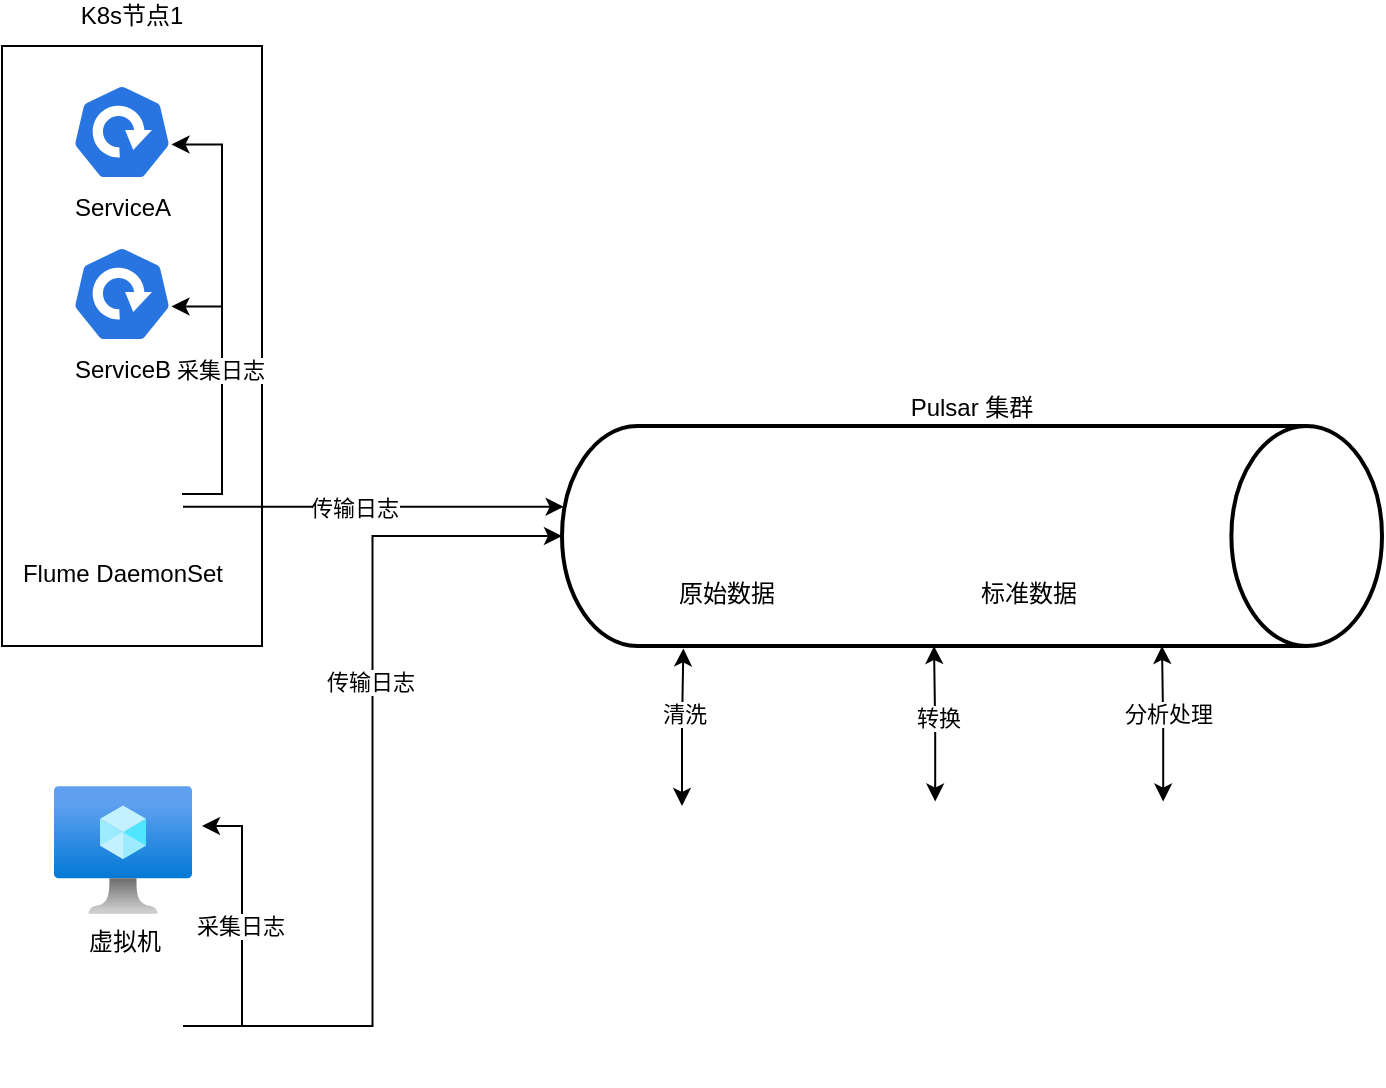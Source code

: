 <mxfile version="22.1.0" type="github">
  <diagram name="第 1 页" id="56SS_imhiqbkVNjsHkNW">
    <mxGraphModel dx="989" dy="545" grid="1" gridSize="10" guides="1" tooltips="1" connect="1" arrows="1" fold="1" page="1" pageScale="1" pageWidth="827" pageHeight="1169" math="0" shadow="0">
      <root>
        <mxCell id="0" />
        <mxCell id="1" parent="0" />
        <mxCell id="gt6lZ0RUBfEhvGDMH1o4-4" value="K8s节点1&lt;br&gt;&lt;br&gt;&lt;br&gt;&lt;br&gt;&lt;br&gt;&lt;br&gt;&lt;br&gt;&lt;br&gt;&lt;br&gt;&lt;br&gt;&lt;br&gt;&lt;br&gt;&lt;br&gt;&lt;br&gt;&lt;br&gt;&lt;br&gt;&lt;br&gt;&lt;br&gt;&lt;br&gt;&lt;br&gt;&lt;br&gt;&lt;br&gt;&lt;br&gt;&lt;br&gt;" style="rounded=0;whiteSpace=wrap;html=1;" vertex="1" parent="1">
          <mxGeometry x="10" y="40" width="130" height="300" as="geometry" />
        </mxCell>
        <mxCell id="gt6lZ0RUBfEhvGDMH1o4-1" value="ServiceA" style="sketch=0;html=1;dashed=0;whitespace=wrap;fillColor=#2875E2;strokeColor=#ffffff;points=[[0.005,0.63,0],[0.1,0.2,0],[0.9,0.2,0],[0.5,0,0],[0.995,0.63,0],[0.72,0.99,0],[0.5,1,0],[0.28,0.99,0]];verticalLabelPosition=bottom;align=center;verticalAlign=top;shape=mxgraph.kubernetes.icon;prIcon=deploy" vertex="1" parent="1">
          <mxGeometry x="45" y="59" width="50" height="48" as="geometry" />
        </mxCell>
        <mxCell id="gt6lZ0RUBfEhvGDMH1o4-3" value="ServiceB" style="sketch=0;html=1;dashed=0;whitespace=wrap;fillColor=#2875E2;strokeColor=#ffffff;points=[[0.005,0.63,0],[0.1,0.2,0],[0.9,0.2,0],[0.5,0,0],[0.995,0.63,0],[0.72,0.99,0],[0.5,1,0],[0.28,0.99,0]];verticalLabelPosition=bottom;align=center;verticalAlign=top;shape=mxgraph.kubernetes.icon;prIcon=deploy" vertex="1" parent="1">
          <mxGeometry x="45" y="140" width="50" height="48" as="geometry" />
        </mxCell>
        <mxCell id="gt6lZ0RUBfEhvGDMH1o4-5" style="edgeStyle=orthogonalEdgeStyle;rounded=0;orthogonalLoop=1;jettySize=auto;html=1;entryX=0.995;entryY=0.63;entryDx=0;entryDy=0;entryPerimeter=0;" edge="1" parent="1" target="gt6lZ0RUBfEhvGDMH1o4-3">
          <mxGeometry relative="1" as="geometry">
            <mxPoint x="100" y="264.0" as="sourcePoint" />
            <Array as="points">
              <mxPoint x="120" y="264" />
              <mxPoint x="120" y="170" />
            </Array>
          </mxGeometry>
        </mxCell>
        <mxCell id="gt6lZ0RUBfEhvGDMH1o4-6" style="edgeStyle=orthogonalEdgeStyle;rounded=0;orthogonalLoop=1;jettySize=auto;html=1;entryX=0.995;entryY=0.63;entryDx=0;entryDy=0;entryPerimeter=0;" edge="1" parent="1" target="gt6lZ0RUBfEhvGDMH1o4-1">
          <mxGeometry relative="1" as="geometry">
            <mxPoint x="100" y="264.0" as="sourcePoint" />
            <Array as="points">
              <mxPoint x="120" y="264" />
              <mxPoint x="120" y="90" />
            </Array>
          </mxGeometry>
        </mxCell>
        <mxCell id="gt6lZ0RUBfEhvGDMH1o4-7" value="采集日志" style="edgeLabel;html=1;align=center;verticalAlign=middle;resizable=0;points=[];" vertex="1" connectable="0" parent="gt6lZ0RUBfEhvGDMH1o4-6">
          <mxGeometry x="-0.252" y="1" relative="1" as="geometry">
            <mxPoint as="offset" />
          </mxGeometry>
        </mxCell>
        <mxCell id="gt6lZ0RUBfEhvGDMH1o4-10" value="虚拟机" style="image;aspect=fixed;html=1;points=[];align=center;fontSize=12;image=img/lib/azure2/compute/Virtual_Machine.svg;" vertex="1" parent="1">
          <mxGeometry x="36" y="410" width="69" height="64" as="geometry" />
        </mxCell>
        <mxCell id="gt6lZ0RUBfEhvGDMH1o4-11" value="Flume DaemonSet" style="shape=image;verticalLabelPosition=bottom;labelBackgroundColor=default;verticalAlign=top;aspect=fixed;imageAspect=0;image=https://flume.apache.org/_static/flume-logo.png;" vertex="1" parent="1">
          <mxGeometry x="40.5" y="230" width="60" height="60" as="geometry" />
        </mxCell>
        <mxCell id="gt6lZ0RUBfEhvGDMH1o4-13" style="edgeStyle=orthogonalEdgeStyle;rounded=0;orthogonalLoop=1;jettySize=auto;html=1;" edge="1" parent="1" source="gt6lZ0RUBfEhvGDMH1o4-12">
          <mxGeometry relative="1" as="geometry">
            <mxPoint x="110" y="430" as="targetPoint" />
            <Array as="points">
              <mxPoint x="130" y="530" />
              <mxPoint x="130" y="430" />
            </Array>
          </mxGeometry>
        </mxCell>
        <mxCell id="gt6lZ0RUBfEhvGDMH1o4-14" value="采集日志" style="edgeLabel;html=1;align=center;verticalAlign=middle;resizable=0;points=[];" vertex="1" connectable="0" parent="gt6lZ0RUBfEhvGDMH1o4-13">
          <mxGeometry x="0.07" y="1" relative="1" as="geometry">
            <mxPoint as="offset" />
          </mxGeometry>
        </mxCell>
        <mxCell id="gt6lZ0RUBfEhvGDMH1o4-12" value="" style="shape=image;verticalLabelPosition=bottom;labelBackgroundColor=default;verticalAlign=top;aspect=fixed;imageAspect=0;image=https://flume.apache.org/_static/flume-logo.png;" vertex="1" parent="1">
          <mxGeometry x="40.5" y="500" width="60" height="60" as="geometry" />
        </mxCell>
        <mxCell id="gt6lZ0RUBfEhvGDMH1o4-15" value="Pulsar 集群&lt;br&gt;&lt;br&gt;&lt;br&gt;&lt;br&gt;&lt;br&gt;&lt;br&gt;&lt;br&gt;&lt;br&gt;&lt;br&gt;&lt;br&gt;" style="strokeWidth=2;html=1;shape=mxgraph.flowchart.direct_data;whiteSpace=wrap;" vertex="1" parent="1">
          <mxGeometry x="290" y="230" width="410" height="110" as="geometry" />
        </mxCell>
        <mxCell id="gt6lZ0RUBfEhvGDMH1o4-22" value="" style="shape=image;verticalLabelPosition=bottom;labelBackgroundColor=default;verticalAlign=top;aspect=fixed;imageAspect=0;image=https://flink.apache.org/img/logo/png/100/flink_squirrel_100_color.png;" vertex="1" parent="1">
          <mxGeometry x="315" y="420" width="70" height="70" as="geometry" />
        </mxCell>
        <mxCell id="gt6lZ0RUBfEhvGDMH1o4-23" style="edgeStyle=orthogonalEdgeStyle;rounded=0;orthogonalLoop=1;jettySize=auto;html=1;entryX=0.002;entryY=0.367;entryDx=0;entryDy=0;entryPerimeter=0;" edge="1" parent="1" source="gt6lZ0RUBfEhvGDMH1o4-11" target="gt6lZ0RUBfEhvGDMH1o4-15">
          <mxGeometry relative="1" as="geometry">
            <Array as="points">
              <mxPoint x="195" y="270" />
            </Array>
          </mxGeometry>
        </mxCell>
        <mxCell id="gt6lZ0RUBfEhvGDMH1o4-26" value="传输日志" style="edgeLabel;html=1;align=center;verticalAlign=middle;resizable=0;points=[];" vertex="1" connectable="0" parent="gt6lZ0RUBfEhvGDMH1o4-23">
          <mxGeometry x="-0.107" relative="1" as="geometry">
            <mxPoint as="offset" />
          </mxGeometry>
        </mxCell>
        <mxCell id="gt6lZ0RUBfEhvGDMH1o4-25" style="edgeStyle=orthogonalEdgeStyle;rounded=0;orthogonalLoop=1;jettySize=auto;html=1;entryX=0;entryY=0.5;entryDx=0;entryDy=0;entryPerimeter=0;" edge="1" parent="1" source="gt6lZ0RUBfEhvGDMH1o4-12" target="gt6lZ0RUBfEhvGDMH1o4-15">
          <mxGeometry relative="1" as="geometry" />
        </mxCell>
        <mxCell id="gt6lZ0RUBfEhvGDMH1o4-27" value="传输日志" style="edgeLabel;html=1;align=center;verticalAlign=middle;resizable=0;points=[];" vertex="1" connectable="0" parent="gt6lZ0RUBfEhvGDMH1o4-25">
          <mxGeometry x="0.232" y="2" relative="1" as="geometry">
            <mxPoint as="offset" />
          </mxGeometry>
        </mxCell>
        <mxCell id="gt6lZ0RUBfEhvGDMH1o4-28" style="edgeStyle=orthogonalEdgeStyle;rounded=0;orthogonalLoop=1;jettySize=auto;html=1;entryX=0.148;entryY=1.011;entryDx=0;entryDy=0;entryPerimeter=0;startArrow=classic;startFill=1;" edge="1" parent="1" source="gt6lZ0RUBfEhvGDMH1o4-22" target="gt6lZ0RUBfEhvGDMH1o4-15">
          <mxGeometry relative="1" as="geometry" />
        </mxCell>
        <mxCell id="gt6lZ0RUBfEhvGDMH1o4-36" value="清洗" style="edgeLabel;html=1;align=center;verticalAlign=middle;resizable=0;points=[];" vertex="1" connectable="0" parent="gt6lZ0RUBfEhvGDMH1o4-28">
          <mxGeometry x="0.167" relative="1" as="geometry">
            <mxPoint as="offset" />
          </mxGeometry>
        </mxCell>
        <mxCell id="gt6lZ0RUBfEhvGDMH1o4-32" value="" style="edgeStyle=orthogonalEdgeStyle;rounded=0;orthogonalLoop=1;jettySize=auto;html=1;exitX=0.58;exitY=-0.032;exitDx=0;exitDy=0;exitPerimeter=0;startArrow=classic;startFill=1;" edge="1" parent="1" source="gt6lZ0RUBfEhvGDMH1o4-29">
          <mxGeometry relative="1" as="geometry">
            <mxPoint x="500.989" y="452.5" as="sourcePoint" />
            <mxPoint x="476.0" y="340" as="targetPoint" />
          </mxGeometry>
        </mxCell>
        <mxCell id="gt6lZ0RUBfEhvGDMH1o4-40" value="转换" style="edgeLabel;html=1;align=center;verticalAlign=middle;resizable=0;points=[];" vertex="1" connectable="0" parent="gt6lZ0RUBfEhvGDMH1o4-32">
          <mxGeometry x="0.093" y="-1" relative="1" as="geometry">
            <mxPoint as="offset" />
          </mxGeometry>
        </mxCell>
        <mxCell id="gt6lZ0RUBfEhvGDMH1o4-29" value="" style="shape=image;verticalLabelPosition=bottom;labelBackgroundColor=default;verticalAlign=top;aspect=fixed;imageAspect=0;image=https://flink.apache.org/img/logo/png/100/flink_squirrel_100_color.png;" vertex="1" parent="1">
          <mxGeometry x="436" y="420" width="70" height="70" as="geometry" />
        </mxCell>
        <mxCell id="gt6lZ0RUBfEhvGDMH1o4-34" value="" style="edgeStyle=orthogonalEdgeStyle;rounded=0;orthogonalLoop=1;jettySize=auto;html=1;exitX=0.58;exitY=-0.032;exitDx=0;exitDy=0;exitPerimeter=0;startArrow=classic;startFill=1;" edge="1" parent="1" source="gt6lZ0RUBfEhvGDMH1o4-35">
          <mxGeometry relative="1" as="geometry">
            <mxPoint x="614.989" y="452.5" as="sourcePoint" />
            <mxPoint x="590.0" y="340" as="targetPoint" />
          </mxGeometry>
        </mxCell>
        <mxCell id="gt6lZ0RUBfEhvGDMH1o4-41" value="分析处理" style="edgeLabel;html=1;align=center;verticalAlign=middle;resizable=0;points=[];" vertex="1" connectable="0" parent="gt6lZ0RUBfEhvGDMH1o4-34">
          <mxGeometry x="0.129" y="-2" relative="1" as="geometry">
            <mxPoint as="offset" />
          </mxGeometry>
        </mxCell>
        <mxCell id="gt6lZ0RUBfEhvGDMH1o4-35" value="" style="shape=image;verticalLabelPosition=bottom;labelBackgroundColor=default;verticalAlign=top;aspect=fixed;imageAspect=0;image=https://flink.apache.org/img/logo/png/100/flink_squirrel_100_color.png;" vertex="1" parent="1">
          <mxGeometry x="550" y="420" width="70" height="70" as="geometry" />
        </mxCell>
        <mxCell id="gt6lZ0RUBfEhvGDMH1o4-37" value="原始数据" style="shape=image;verticalLabelPosition=bottom;labelBackgroundColor=default;verticalAlign=top;aspect=fixed;imageAspect=0;image=https://pulsar.apache.org/img/logo-black.svg;" vertex="1" parent="1">
          <mxGeometry x="309" y="270" width="127" height="30" as="geometry" />
        </mxCell>
        <mxCell id="gt6lZ0RUBfEhvGDMH1o4-38" value="标准数据" style="shape=image;verticalLabelPosition=bottom;labelBackgroundColor=default;verticalAlign=top;aspect=fixed;imageAspect=0;image=https://pulsar.apache.org/img/logo-black.svg;" vertex="1" parent="1">
          <mxGeometry x="460" y="270" width="127" height="30" as="geometry" />
        </mxCell>
      </root>
    </mxGraphModel>
  </diagram>
</mxfile>
